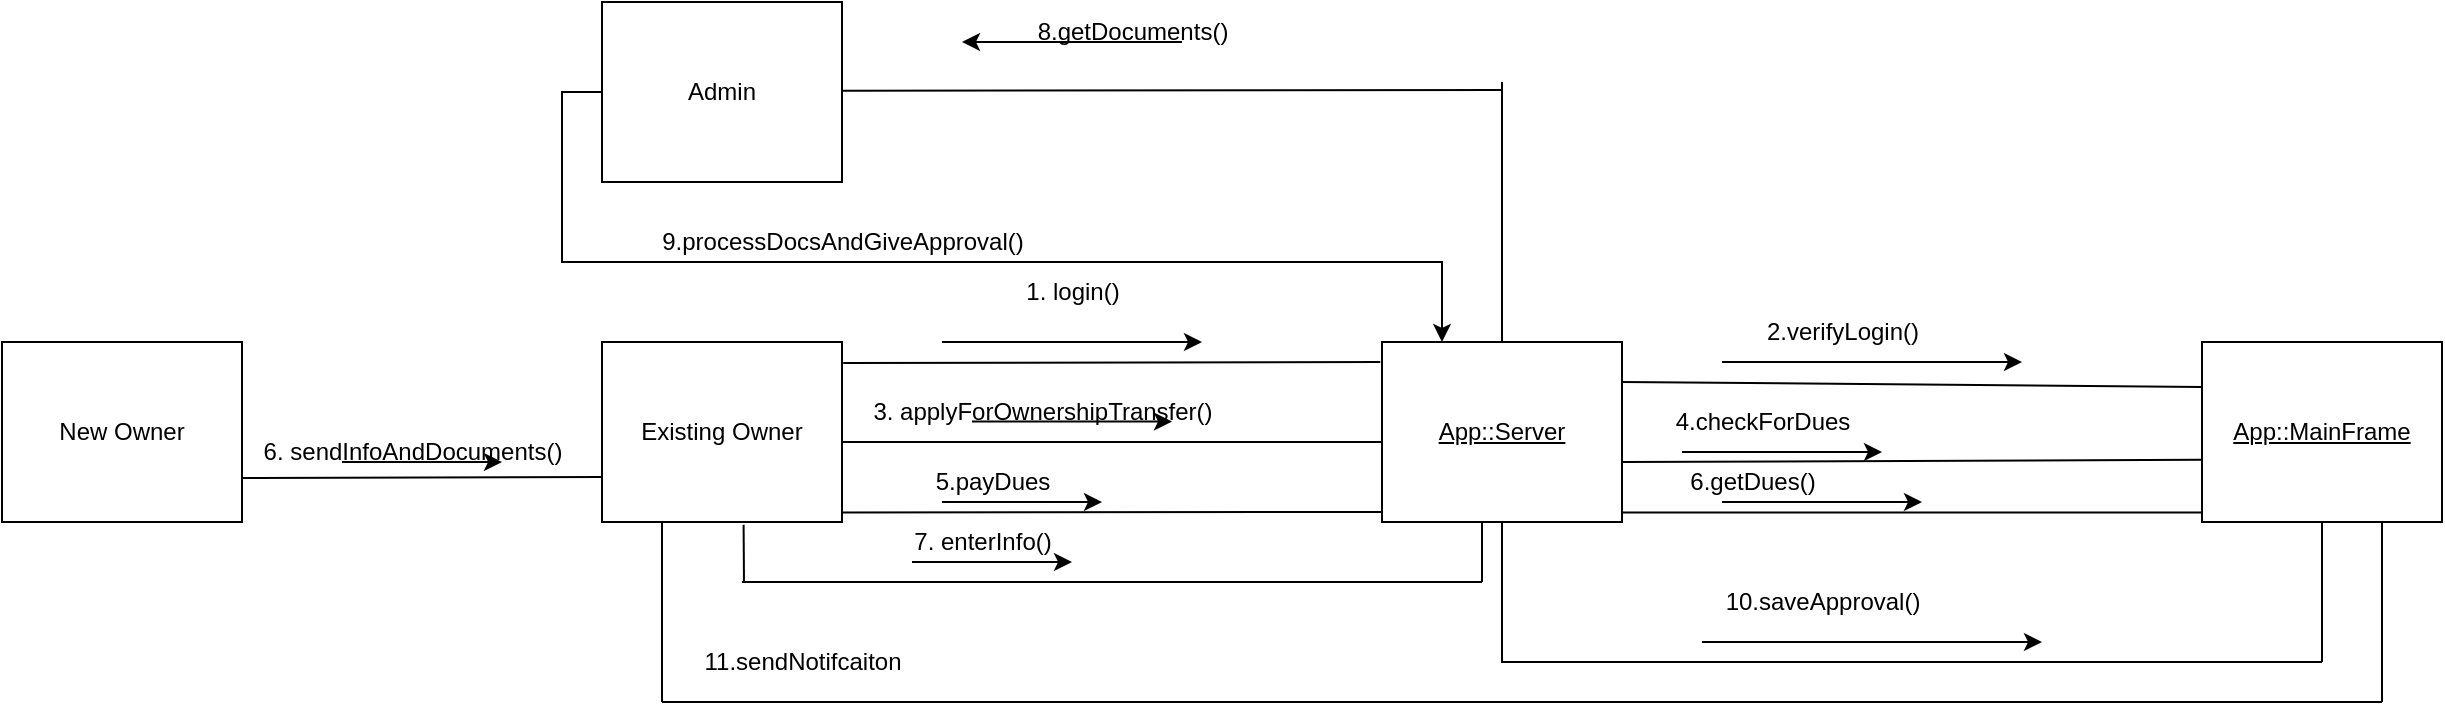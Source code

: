 <mxfile version="20.2.3" type="device"><diagram id="Pg7QEHETlaKVOOzpsbKE" name="Page-1"><mxGraphModel dx="3087" dy="889" grid="1" gridSize="10" guides="1" tooltips="1" connect="1" arrows="1" fold="1" page="1" pageScale="1" pageWidth="1200" pageHeight="1600" math="0" shadow="0"><root><mxCell id="0"/><mxCell id="1" parent="0"/><mxCell id="V5qpAqbCfyjjGH8nv9Tv-1" value="Existing Owner" style="rounded=0;whiteSpace=wrap;html=1;" vertex="1" parent="1"><mxGeometry x="270" y="360" width="120" height="90" as="geometry"/></mxCell><mxCell id="V5qpAqbCfyjjGH8nv9Tv-2" value="&lt;u&gt;App::MainFrame&lt;/u&gt;" style="rounded=0;whiteSpace=wrap;html=1;" vertex="1" parent="1"><mxGeometry x="1070" y="360" width="120" height="90" as="geometry"/></mxCell><mxCell id="V5qpAqbCfyjjGH8nv9Tv-3" value="&lt;u&gt;App::Server&lt;/u&gt;" style="rounded=0;whiteSpace=wrap;html=1;" vertex="1" parent="1"><mxGeometry x="660" y="360" width="120" height="90" as="geometry"/></mxCell><mxCell id="V5qpAqbCfyjjGH8nv9Tv-4" value="" style="endArrow=none;html=1;rounded=0;exitX=1.005;exitY=0.117;exitDx=0;exitDy=0;entryX=-0.007;entryY=0.111;entryDx=0;entryDy=0;fontStyle=1;exitPerimeter=0;entryPerimeter=0;" edge="1" parent="1" target="V5qpAqbCfyjjGH8nv9Tv-3"><mxGeometry width="50" height="50" relative="1" as="geometry"><mxPoint x="390.6" y="370.53" as="sourcePoint"/><mxPoint x="550" y="470" as="targetPoint"/></mxGeometry></mxCell><mxCell id="V5qpAqbCfyjjGH8nv9Tv-5" value="" style="endArrow=none;html=1;rounded=0;exitX=1;exitY=0.25;exitDx=0;exitDy=0;entryX=0;entryY=0.25;entryDx=0;entryDy=0;" edge="1" parent="1"><mxGeometry width="50" height="50" relative="1" as="geometry"><mxPoint x="390" y="410" as="sourcePoint"/><mxPoint x="660" y="410" as="targetPoint"/></mxGeometry></mxCell><mxCell id="V5qpAqbCfyjjGH8nv9Tv-6" value="" style="endArrow=none;html=1;rounded=0;exitX=1;exitY=0.25;exitDx=0;exitDy=0;entryX=0;entryY=0.654;entryDx=0;entryDy=0;entryPerimeter=0;" edge="1" parent="1" target="V5qpAqbCfyjjGH8nv9Tv-2"><mxGeometry width="50" height="50" relative="1" as="geometry"><mxPoint x="780" y="420" as="sourcePoint"/><mxPoint x="1050" y="420" as="targetPoint"/></mxGeometry></mxCell><mxCell id="V5qpAqbCfyjjGH8nv9Tv-7" value="" style="endArrow=none;html=1;rounded=0;exitX=1;exitY=0.25;exitDx=0;exitDy=0;entryX=0;entryY=0.25;entryDx=0;entryDy=0;fontStyle=1" edge="1" parent="1" target="V5qpAqbCfyjjGH8nv9Tv-2"><mxGeometry width="50" height="50" relative="1" as="geometry"><mxPoint x="780" y="380" as="sourcePoint"/><mxPoint x="1050" y="380" as="targetPoint"/></mxGeometry></mxCell><mxCell id="V5qpAqbCfyjjGH8nv9Tv-8" value="" style="endArrow=classic;html=1;rounded=0;" edge="1" parent="1"><mxGeometry width="50" height="50" relative="1" as="geometry"><mxPoint x="440" y="360" as="sourcePoint"/><mxPoint x="570" y="360" as="targetPoint"/></mxGeometry></mxCell><mxCell id="V5qpAqbCfyjjGH8nv9Tv-9" value="1. login()" style="text;html=1;align=center;verticalAlign=middle;resizable=0;points=[];autosize=1;strokeColor=none;fillColor=none;" vertex="1" parent="1"><mxGeometry x="470" y="320" width="70" height="30" as="geometry"/></mxCell><mxCell id="V5qpAqbCfyjjGH8nv9Tv-10" value="" style="endArrow=classic;html=1;rounded=0;" edge="1" parent="1"><mxGeometry width="50" height="50" relative="1" as="geometry"><mxPoint x="830" y="370" as="sourcePoint"/><mxPoint x="980" y="370" as="targetPoint"/></mxGeometry></mxCell><mxCell id="V5qpAqbCfyjjGH8nv9Tv-11" value="2.verifyLogin()" style="text;html=1;align=center;verticalAlign=middle;resizable=0;points=[];autosize=1;strokeColor=none;fillColor=none;" vertex="1" parent="1"><mxGeometry x="840" y="340" width="100" height="30" as="geometry"/></mxCell><mxCell id="V5qpAqbCfyjjGH8nv9Tv-12" value="3. applyForOwnershipTransfer()" style="text;html=1;align=center;verticalAlign=middle;resizable=0;points=[];autosize=1;strokeColor=none;fillColor=none;" vertex="1" parent="1"><mxGeometry x="395" y="380" width="190" height="30" as="geometry"/></mxCell><mxCell id="V5qpAqbCfyjjGH8nv9Tv-13" value="" style="endArrow=classic;html=1;rounded=0;" edge="1" parent="1"><mxGeometry width="50" height="50" relative="1" as="geometry"><mxPoint x="455" y="399.77" as="sourcePoint"/><mxPoint x="555" y="399.77" as="targetPoint"/></mxGeometry></mxCell><mxCell id="V5qpAqbCfyjjGH8nv9Tv-14" value="4.checkForDues" style="text;html=1;align=center;verticalAlign=middle;resizable=0;points=[];autosize=1;strokeColor=none;fillColor=none;" vertex="1" parent="1"><mxGeometry x="795" y="385" width="110" height="30" as="geometry"/></mxCell><mxCell id="V5qpAqbCfyjjGH8nv9Tv-15" value="" style="endArrow=none;html=1;rounded=0;exitX=1.001;exitY=0.947;exitDx=0;exitDy=0;exitPerimeter=0;entryX=0;entryY=0.944;entryDx=0;entryDy=0;entryPerimeter=0;" edge="1" parent="1" target="V5qpAqbCfyjjGH8nv9Tv-3"><mxGeometry width="50" height="50" relative="1" as="geometry"><mxPoint x="390.12" y="445.23" as="sourcePoint"/><mxPoint x="610" y="436" as="targetPoint"/></mxGeometry></mxCell><mxCell id="V5qpAqbCfyjjGH8nv9Tv-16" value="" style="endArrow=classic;html=1;rounded=0;" edge="1" parent="1"><mxGeometry width="50" height="50" relative="1" as="geometry"><mxPoint x="810" y="415" as="sourcePoint"/><mxPoint x="910" y="415" as="targetPoint"/></mxGeometry></mxCell><mxCell id="V5qpAqbCfyjjGH8nv9Tv-17" value="" style="endArrow=classic;html=1;rounded=0;" edge="1" parent="1"><mxGeometry width="50" height="50" relative="1" as="geometry"><mxPoint x="440" y="440" as="sourcePoint"/><mxPoint x="520" y="440" as="targetPoint"/></mxGeometry></mxCell><mxCell id="V5qpAqbCfyjjGH8nv9Tv-18" value="5.payDues" style="text;html=1;align=center;verticalAlign=middle;resizable=0;points=[];autosize=1;strokeColor=none;fillColor=none;" vertex="1" parent="1"><mxGeometry x="425" y="415" width="80" height="30" as="geometry"/></mxCell><mxCell id="V5qpAqbCfyjjGH8nv9Tv-19" value="" style="endArrow=none;html=1;rounded=0;exitX=1.001;exitY=0.947;exitDx=0;exitDy=0;exitPerimeter=0;entryX=0.004;entryY=0.947;entryDx=0;entryDy=0;entryPerimeter=0;" edge="1" parent="1" target="V5qpAqbCfyjjGH8nv9Tv-2"><mxGeometry width="50" height="50" relative="1" as="geometry"><mxPoint x="780" y="445.27" as="sourcePoint"/><mxPoint x="1049.88" y="445" as="targetPoint"/></mxGeometry></mxCell><mxCell id="V5qpAqbCfyjjGH8nv9Tv-20" value="" style="endArrow=classic;html=1;rounded=0;" edge="1" parent="1"><mxGeometry width="50" height="50" relative="1" as="geometry"><mxPoint x="830" y="440" as="sourcePoint"/><mxPoint x="930" y="440" as="targetPoint"/></mxGeometry></mxCell><mxCell id="V5qpAqbCfyjjGH8nv9Tv-21" value="6.getDues()" style="text;html=1;align=center;verticalAlign=middle;resizable=0;points=[];autosize=1;strokeColor=none;fillColor=none;" vertex="1" parent="1"><mxGeometry x="800" y="415" width="90" height="30" as="geometry"/></mxCell><mxCell id="V5qpAqbCfyjjGH8nv9Tv-22" value="New Owner" style="rounded=0;whiteSpace=wrap;html=1;" vertex="1" parent="1"><mxGeometry x="-30" y="360" width="120" height="90" as="geometry"/></mxCell><mxCell id="V5qpAqbCfyjjGH8nv9Tv-36" style="edgeStyle=orthogonalEdgeStyle;rounded=0;orthogonalLoop=1;jettySize=auto;html=1;exitX=0;exitY=0.5;exitDx=0;exitDy=0;entryX=0.25;entryY=0;entryDx=0;entryDy=0;" edge="1" parent="1" source="V5qpAqbCfyjjGH8nv9Tv-23" target="V5qpAqbCfyjjGH8nv9Tv-3"><mxGeometry relative="1" as="geometry"/></mxCell><mxCell id="V5qpAqbCfyjjGH8nv9Tv-23" value="Admin" style="rounded=0;whiteSpace=wrap;html=1;" vertex="1" parent="1"><mxGeometry x="270" y="190" width="120" height="90" as="geometry"/></mxCell><mxCell id="V5qpAqbCfyjjGH8nv9Tv-24" value="" style="endArrow=none;html=1;rounded=0;" edge="1" parent="1"><mxGeometry width="50" height="50" relative="1" as="geometry"><mxPoint x="340" y="480" as="sourcePoint"/><mxPoint x="710" y="480" as="targetPoint"/></mxGeometry></mxCell><mxCell id="V5qpAqbCfyjjGH8nv9Tv-25" value="" style="endArrow=none;html=1;rounded=0;entryX=0.59;entryY=1.015;entryDx=0;entryDy=0;entryPerimeter=0;" edge="1" parent="1" target="V5qpAqbCfyjjGH8nv9Tv-1"><mxGeometry width="50" height="50" relative="1" as="geometry"><mxPoint x="341" y="480" as="sourcePoint"/><mxPoint x="400" y="520" as="targetPoint"/></mxGeometry></mxCell><mxCell id="V5qpAqbCfyjjGH8nv9Tv-26" value="" style="endArrow=none;html=1;rounded=0;entryX=0.59;entryY=1.015;entryDx=0;entryDy=0;entryPerimeter=0;" edge="1" parent="1"><mxGeometry width="50" height="50" relative="1" as="geometry"><mxPoint x="710" y="480" as="sourcePoint"/><mxPoint x="710.0" y="450" as="targetPoint"/></mxGeometry></mxCell><mxCell id="V5qpAqbCfyjjGH8nv9Tv-27" value="7. enterInfo()" style="text;html=1;align=center;verticalAlign=middle;resizable=0;points=[];autosize=1;strokeColor=none;fillColor=none;" vertex="1" parent="1"><mxGeometry x="415" y="445" width="90" height="30" as="geometry"/></mxCell><mxCell id="V5qpAqbCfyjjGH8nv9Tv-28" value="" style="endArrow=classic;html=1;rounded=0;" edge="1" parent="1"><mxGeometry width="50" height="50" relative="1" as="geometry"><mxPoint x="425" y="470" as="sourcePoint"/><mxPoint x="505" y="470" as="targetPoint"/></mxGeometry></mxCell><mxCell id="V5qpAqbCfyjjGH8nv9Tv-29" value="" style="endArrow=none;html=1;rounded=0;entryX=0;entryY=0.75;entryDx=0;entryDy=0;" edge="1" parent="1" target="V5qpAqbCfyjjGH8nv9Tv-1"><mxGeometry width="50" height="50" relative="1" as="geometry"><mxPoint x="90" y="428" as="sourcePoint"/><mxPoint x="140" y="380" as="targetPoint"/></mxGeometry></mxCell><mxCell id="V5qpAqbCfyjjGH8nv9Tv-30" value="" style="endArrow=classic;html=1;rounded=0;" edge="1" parent="1"><mxGeometry width="50" height="50" relative="1" as="geometry"><mxPoint x="140" y="420" as="sourcePoint"/><mxPoint x="220" y="420" as="targetPoint"/></mxGeometry></mxCell><mxCell id="V5qpAqbCfyjjGH8nv9Tv-31" value="6. sendInfoAndDocuments()" style="text;html=1;align=center;verticalAlign=middle;resizable=0;points=[];autosize=1;strokeColor=none;fillColor=none;" vertex="1" parent="1"><mxGeometry x="90" y="400" width="170" height="30" as="geometry"/></mxCell><mxCell id="V5qpAqbCfyjjGH8nv9Tv-32" value="" style="endArrow=none;html=1;rounded=0;" edge="1" parent="1"><mxGeometry width="50" height="50" relative="1" as="geometry"><mxPoint x="390" y="234.33" as="sourcePoint"/><mxPoint x="720" y="234" as="targetPoint"/></mxGeometry></mxCell><mxCell id="V5qpAqbCfyjjGH8nv9Tv-33" value="" style="endArrow=none;html=1;rounded=0;exitX=0.5;exitY=0;exitDx=0;exitDy=0;" edge="1" parent="1" source="V5qpAqbCfyjjGH8nv9Tv-3"><mxGeometry width="50" height="50" relative="1" as="geometry"><mxPoint x="710" y="290" as="sourcePoint"/><mxPoint x="720" y="230" as="targetPoint"/></mxGeometry></mxCell><mxCell id="V5qpAqbCfyjjGH8nv9Tv-34" value="" style="endArrow=classic;html=1;rounded=0;" edge="1" parent="1"><mxGeometry width="50" height="50" relative="1" as="geometry"><mxPoint x="560" y="210" as="sourcePoint"/><mxPoint x="450" y="210" as="targetPoint"/></mxGeometry></mxCell><mxCell id="V5qpAqbCfyjjGH8nv9Tv-35" value="8.getDocuments()" style="text;html=1;align=center;verticalAlign=middle;resizable=0;points=[];autosize=1;strokeColor=none;fillColor=none;" vertex="1" parent="1"><mxGeometry x="475" y="190" width="120" height="30" as="geometry"/></mxCell><mxCell id="V5qpAqbCfyjjGH8nv9Tv-37" value="9.processDocsAndGiveApproval()" style="text;html=1;align=center;verticalAlign=middle;resizable=0;points=[];autosize=1;strokeColor=none;fillColor=none;" vertex="1" parent="1"><mxGeometry x="290" y="295" width="200" height="30" as="geometry"/></mxCell><mxCell id="V5qpAqbCfyjjGH8nv9Tv-39" value="" style="endArrow=none;html=1;rounded=0;entryX=0.5;entryY=1;entryDx=0;entryDy=0;" edge="1" parent="1" target="V5qpAqbCfyjjGH8nv9Tv-3"><mxGeometry width="50" height="50" relative="1" as="geometry"><mxPoint x="1130" y="520" as="sourcePoint"/><mxPoint x="580" y="360" as="targetPoint"/><Array as="points"><mxPoint x="720" y="520"/></Array></mxGeometry></mxCell><mxCell id="V5qpAqbCfyjjGH8nv9Tv-40" value="" style="endArrow=none;html=1;rounded=0;entryX=0.5;entryY=1;entryDx=0;entryDy=0;" edge="1" parent="1" target="V5qpAqbCfyjjGH8nv9Tv-2"><mxGeometry width="50" height="50" relative="1" as="geometry"><mxPoint x="1130" y="520" as="sourcePoint"/><mxPoint x="1150" y="445" as="targetPoint"/></mxGeometry></mxCell><mxCell id="V5qpAqbCfyjjGH8nv9Tv-41" value="" style="endArrow=classic;html=1;rounded=0;" edge="1" parent="1"><mxGeometry width="50" height="50" relative="1" as="geometry"><mxPoint x="820" y="510" as="sourcePoint"/><mxPoint x="990" y="510" as="targetPoint"/></mxGeometry></mxCell><mxCell id="V5qpAqbCfyjjGH8nv9Tv-42" value="10.saveApproval()" style="text;html=1;align=center;verticalAlign=middle;resizable=0;points=[];autosize=1;strokeColor=none;fillColor=none;" vertex="1" parent="1"><mxGeometry x="820" y="475" width="120" height="30" as="geometry"/></mxCell><mxCell id="V5qpAqbCfyjjGH8nv9Tv-43" value="" style="endArrow=none;html=1;rounded=0;" edge="1" parent="1"><mxGeometry width="50" height="50" relative="1" as="geometry"><mxPoint x="300" y="540" as="sourcePoint"/><mxPoint x="1160" y="540" as="targetPoint"/></mxGeometry></mxCell><mxCell id="V5qpAqbCfyjjGH8nv9Tv-44" value="" style="endArrow=none;html=1;rounded=0;entryX=0.75;entryY=1;entryDx=0;entryDy=0;" edge="1" parent="1" target="V5qpAqbCfyjjGH8nv9Tv-2"><mxGeometry width="50" height="50" relative="1" as="geometry"><mxPoint x="1160" y="540" as="sourcePoint"/><mxPoint x="840" y="400" as="targetPoint"/></mxGeometry></mxCell><mxCell id="V5qpAqbCfyjjGH8nv9Tv-46" value="" style="endArrow=none;html=1;rounded=0;exitX=0.25;exitY=1;exitDx=0;exitDy=0;" edge="1" parent="1" source="V5qpAqbCfyjjGH8nv9Tv-1"><mxGeometry width="50" height="50" relative="1" as="geometry"><mxPoint x="350" y="530" as="sourcePoint"/><mxPoint x="300" y="540" as="targetPoint"/></mxGeometry></mxCell><mxCell id="V5qpAqbCfyjjGH8nv9Tv-47" value="11.sendNotifcaiton" style="text;html=1;align=center;verticalAlign=middle;resizable=0;points=[];autosize=1;strokeColor=none;fillColor=none;" vertex="1" parent="1"><mxGeometry x="310" y="505" width="120" height="30" as="geometry"/></mxCell></root></mxGraphModel></diagram></mxfile>
